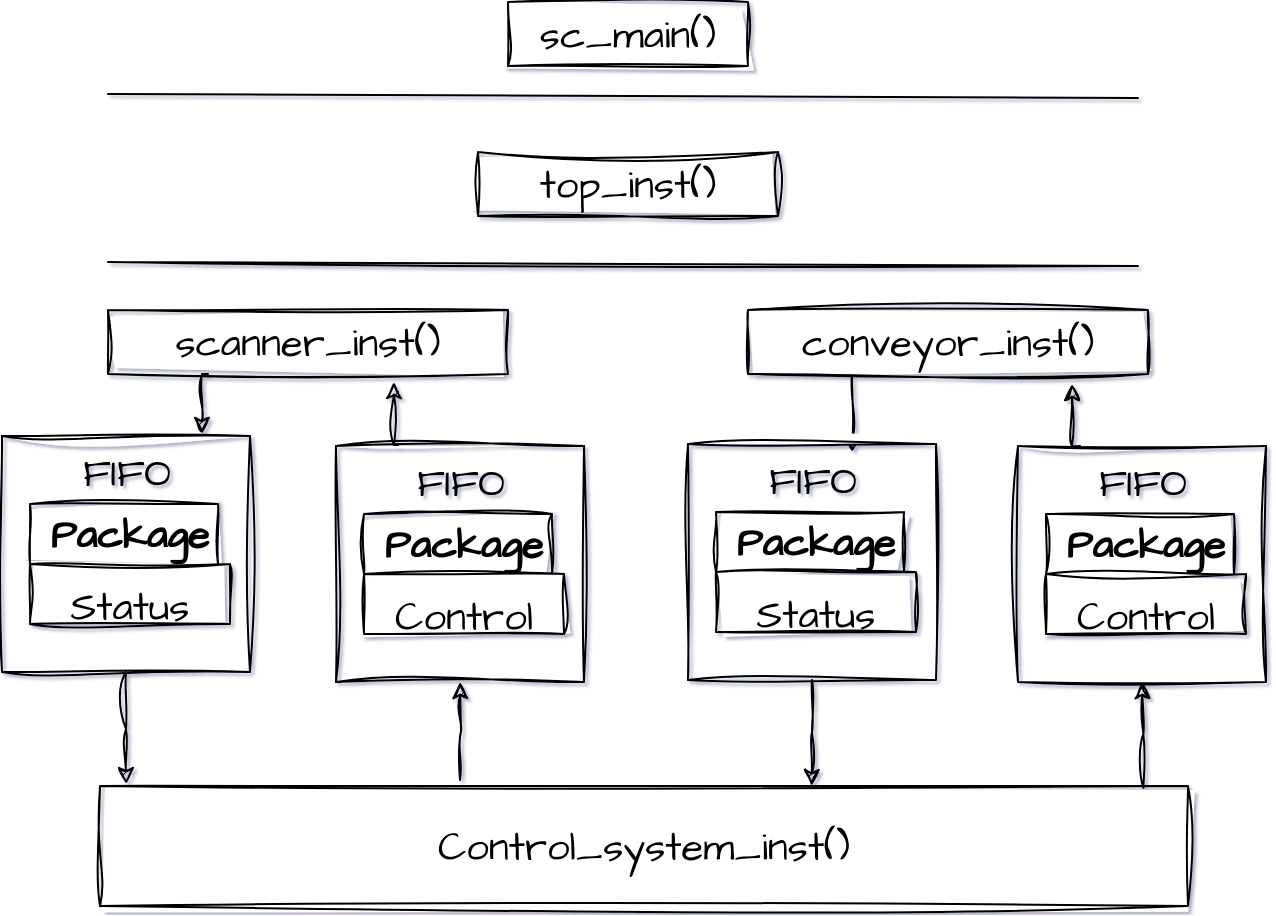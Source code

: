 <mxfile version="21.5.0" type="github">
  <diagram name="Page-1" id="2YBvvXClWsGukQMizWep">
    <mxGraphModel dx="2058" dy="1125" grid="0" gridSize="10" guides="1" tooltips="1" connect="1" arrows="1" fold="1" page="1" pageScale="1" pageWidth="850" pageHeight="1100" math="0" shadow="1">
      <root>
        <mxCell id="0" />
        <mxCell id="1" parent="0" />
        <mxCell id="r1EiKrxkLPuxWX9-A6J4-25" value="sc_main()" style="rounded=0;whiteSpace=wrap;html=1;sketch=1;hachureGap=4;jiggle=2;curveFitting=1;fontFamily=Architects Daughter;fontSource=https%3A%2F%2Ffonts.googleapis.com%2Fcss%3Ffamily%3DArchitects%2BDaughter;fontSize=20;" vertex="1" parent="1">
          <mxGeometry x="365" y="498" width="120" height="32" as="geometry" />
        </mxCell>
        <mxCell id="r1EiKrxkLPuxWX9-A6J4-26" value="&lt;div&gt;top_inst()&lt;/div&gt;" style="rounded=0;whiteSpace=wrap;html=1;sketch=1;hachureGap=4;jiggle=2;curveFitting=1;fontFamily=Architects Daughter;fontSource=https%3A%2F%2Ffonts.googleapis.com%2Fcss%3Ffamily%3DArchitects%2BDaughter;fontSize=20;" vertex="1" parent="1">
          <mxGeometry x="350" y="573" width="150" height="32" as="geometry" />
        </mxCell>
        <mxCell id="r1EiKrxkLPuxWX9-A6J4-56" style="edgeStyle=orthogonalEdgeStyle;rounded=0;sketch=1;hachureGap=4;jiggle=2;curveFitting=1;orthogonalLoop=1;jettySize=auto;html=1;exitX=0.25;exitY=1;exitDx=0;exitDy=0;entryX=1.113;entryY=-0.028;entryDx=0;entryDy=0;entryPerimeter=0;fontFamily=Architects Daughter;fontSource=https%3A%2F%2Ffonts.googleapis.com%2Fcss%3Ffamily%3DArchitects%2BDaughter;fontSize=16;" edge="1" parent="1" source="r1EiKrxkLPuxWX9-A6J4-28" target="r1EiKrxkLPuxWX9-A6J4-43">
          <mxGeometry relative="1" as="geometry" />
        </mxCell>
        <mxCell id="r1EiKrxkLPuxWX9-A6J4-28" value="scanner_inst()" style="rounded=0;whiteSpace=wrap;html=1;sketch=1;hachureGap=4;jiggle=2;curveFitting=1;fontFamily=Architects Daughter;fontSource=https%3A%2F%2Ffonts.googleapis.com%2Fcss%3Ffamily%3DArchitects%2BDaughter;fontSize=20;" vertex="1" parent="1">
          <mxGeometry x="165" y="652" width="200" height="32" as="geometry" />
        </mxCell>
        <mxCell id="r1EiKrxkLPuxWX9-A6J4-53" style="edgeStyle=orthogonalEdgeStyle;rounded=0;sketch=1;hachureGap=4;jiggle=2;curveFitting=1;orthogonalLoop=1;jettySize=auto;html=1;exitX=0.25;exitY=1;exitDx=0;exitDy=0;entryX=0.823;entryY=0.111;entryDx=0;entryDy=0;entryPerimeter=0;fontFamily=Architects Daughter;fontSource=https%3A%2F%2Ffonts.googleapis.com%2Fcss%3Ffamily%3DArchitects%2BDaughter;fontSize=16;" edge="1" parent="1" source="r1EiKrxkLPuxWX9-A6J4-29" target="r1EiKrxkLPuxWX9-A6J4-39">
          <mxGeometry relative="1" as="geometry" />
        </mxCell>
        <mxCell id="r1EiKrxkLPuxWX9-A6J4-29" value="conveyor_inst()" style="rounded=0;whiteSpace=wrap;html=1;sketch=1;hachureGap=4;jiggle=2;curveFitting=1;fontFamily=Architects Daughter;fontSource=https%3A%2F%2Ffonts.googleapis.com%2Fcss%3Ffamily%3DArchitects%2BDaughter;fontSize=20;" vertex="1" parent="1">
          <mxGeometry x="485" y="652" width="200" height="32" as="geometry" />
        </mxCell>
        <mxCell id="r1EiKrxkLPuxWX9-A6J4-51" style="edgeStyle=orthogonalEdgeStyle;rounded=0;sketch=1;hachureGap=4;jiggle=2;curveFitting=1;orthogonalLoop=1;jettySize=auto;html=1;exitX=0.5;exitY=1;exitDx=0;exitDy=0;entryX=0.654;entryY=0;entryDx=0;entryDy=0;entryPerimeter=0;fontFamily=Architects Daughter;fontSource=https%3A%2F%2Ffonts.googleapis.com%2Fcss%3Ffamily%3DArchitects%2BDaughter;fontSize=16;" edge="1" parent="1" source="r1EiKrxkLPuxWX9-A6J4-34" target="r1EiKrxkLPuxWX9-A6J4-48">
          <mxGeometry relative="1" as="geometry" />
        </mxCell>
        <mxCell id="r1EiKrxkLPuxWX9-A6J4-34" value="" style="swimlane;startSize=0;sketch=1;hachureGap=4;jiggle=2;curveFitting=1;fontFamily=Architects Daughter;fontSource=https%3A%2F%2Ffonts.googleapis.com%2Fcss%3Ffamily%3DArchitects%2BDaughter;fontSize=20;" vertex="1" parent="1">
          <mxGeometry x="455" y="719" width="124" height="118" as="geometry">
            <mxRectangle x="437" y="726" width="50" height="44" as="alternateBounds" />
          </mxGeometry>
        </mxCell>
        <mxCell id="r1EiKrxkLPuxWX9-A6J4-31" value="Package" style="shape=folder;fontStyle=1;tabWidth=110;tabHeight=30;tabPosition=left;html=1;boundedLbl=1;labelInHeader=1;container=1;collapsible=0;whiteSpace=wrap;sketch=1;hachureGap=4;jiggle=2;curveFitting=1;fontFamily=Architects Daughter;fontSource=https%3A%2F%2Ffonts.googleapis.com%2Fcss%3Ffamily%3DArchitects%2BDaughter;fontSize=20;" vertex="1" parent="r1EiKrxkLPuxWX9-A6J4-34">
          <mxGeometry x="14" y="34" width="100" height="60" as="geometry" />
        </mxCell>
        <mxCell id="r1EiKrxkLPuxWX9-A6J4-32" value="&lt;div&gt;Status&lt;/div&gt;" style="html=1;strokeColor=none;resizeWidth=1;resizeHeight=1;fillColor=none;part=1;connectable=0;allowArrows=0;deletable=0;whiteSpace=wrap;sketch=1;hachureGap=4;jiggle=2;curveFitting=1;fontFamily=Architects Daughter;fontSource=https%3A%2F%2Ffonts.googleapis.com%2Fcss%3Ffamily%3DArchitects%2BDaughter;fontSize=20;" vertex="1" parent="r1EiKrxkLPuxWX9-A6J4-31">
          <mxGeometry width="100" height="42" relative="1" as="geometry">
            <mxPoint y="30" as="offset" />
          </mxGeometry>
        </mxCell>
        <mxCell id="r1EiKrxkLPuxWX9-A6J4-39" value="FIFO" style="text;html=1;align=center;verticalAlign=middle;resizable=0;points=[];autosize=1;strokeColor=none;fillColor=none;fontSize=20;fontFamily=Architects Daughter;" vertex="1" parent="r1EiKrxkLPuxWX9-A6J4-34">
          <mxGeometry x="31" width="62" height="36" as="geometry" />
        </mxCell>
        <mxCell id="r1EiKrxkLPuxWX9-A6J4-54" style="edgeStyle=orthogonalEdgeStyle;rounded=0;sketch=1;hachureGap=4;jiggle=2;curveFitting=1;orthogonalLoop=1;jettySize=auto;html=1;exitX=0.25;exitY=0;exitDx=0;exitDy=0;entryX=0.81;entryY=1.156;entryDx=0;entryDy=0;entryPerimeter=0;fontFamily=Architects Daughter;fontSource=https%3A%2F%2Ffonts.googleapis.com%2Fcss%3Ffamily%3DArchitects%2BDaughter;fontSize=16;" edge="1" parent="1" source="r1EiKrxkLPuxWX9-A6J4-35" target="r1EiKrxkLPuxWX9-A6J4-29">
          <mxGeometry relative="1" as="geometry" />
        </mxCell>
        <mxCell id="r1EiKrxkLPuxWX9-A6J4-35" value="" style="swimlane;startSize=0;sketch=1;hachureGap=4;jiggle=2;curveFitting=1;fontFamily=Architects Daughter;fontSource=https%3A%2F%2Ffonts.googleapis.com%2Fcss%3Ffamily%3DArchitects%2BDaughter;fontSize=20;" vertex="1" parent="1">
          <mxGeometry x="620" y="720" width="124" height="118" as="geometry">
            <mxRectangle x="611" y="726" width="50" height="44" as="alternateBounds" />
          </mxGeometry>
        </mxCell>
        <mxCell id="r1EiKrxkLPuxWX9-A6J4-36" value="Package" style="shape=folder;fontStyle=1;tabWidth=110;tabHeight=30;tabPosition=left;html=1;boundedLbl=1;labelInHeader=1;container=1;collapsible=0;whiteSpace=wrap;sketch=1;hachureGap=4;jiggle=2;curveFitting=1;fontFamily=Architects Daughter;fontSource=https%3A%2F%2Ffonts.googleapis.com%2Fcss%3Ffamily%3DArchitects%2BDaughter;fontSize=20;" vertex="1" parent="r1EiKrxkLPuxWX9-A6J4-35">
          <mxGeometry x="14" y="34" width="100" height="60" as="geometry" />
        </mxCell>
        <mxCell id="r1EiKrxkLPuxWX9-A6J4-37" value="Control" style="html=1;strokeColor=none;resizeWidth=1;resizeHeight=1;fillColor=none;part=1;connectable=0;allowArrows=0;deletable=0;whiteSpace=wrap;sketch=1;hachureGap=4;jiggle=2;curveFitting=1;fontFamily=Architects Daughter;fontSource=https%3A%2F%2Ffonts.googleapis.com%2Fcss%3Ffamily%3DArchitects%2BDaughter;fontSize=20;" vertex="1" parent="r1EiKrxkLPuxWX9-A6J4-36">
          <mxGeometry width="100" height="42" relative="1" as="geometry">
            <mxPoint y="30" as="offset" />
          </mxGeometry>
        </mxCell>
        <mxCell id="r1EiKrxkLPuxWX9-A6J4-38" value="FIFO" style="text;html=1;align=center;verticalAlign=middle;resizable=0;points=[];autosize=1;strokeColor=none;fillColor=none;fontSize=20;fontFamily=Architects Daughter;" vertex="1" parent="r1EiKrxkLPuxWX9-A6J4-35">
          <mxGeometry x="31" width="62" height="36" as="geometry" />
        </mxCell>
        <mxCell id="r1EiKrxkLPuxWX9-A6J4-49" style="edgeStyle=orthogonalEdgeStyle;rounded=0;sketch=1;hachureGap=4;jiggle=2;curveFitting=1;orthogonalLoop=1;jettySize=auto;html=1;exitX=0.5;exitY=1;exitDx=0;exitDy=0;entryX=0.024;entryY=-0.017;entryDx=0;entryDy=0;entryPerimeter=0;fontFamily=Architects Daughter;fontSource=https%3A%2F%2Ffonts.googleapis.com%2Fcss%3Ffamily%3DArchitects%2BDaughter;fontSize=16;" edge="1" parent="1" source="r1EiKrxkLPuxWX9-A6J4-40" target="r1EiKrxkLPuxWX9-A6J4-48">
          <mxGeometry relative="1" as="geometry" />
        </mxCell>
        <mxCell id="r1EiKrxkLPuxWX9-A6J4-40" value="" style="swimlane;startSize=0;sketch=1;hachureGap=4;jiggle=2;curveFitting=1;fontFamily=Architects Daughter;fontSource=https%3A%2F%2Ffonts.googleapis.com%2Fcss%3Ffamily%3DArchitects%2BDaughter;fontSize=20;" vertex="1" parent="1">
          <mxGeometry x="112" y="715" width="124" height="118" as="geometry">
            <mxRectangle x="112" y="715" width="50" height="44" as="alternateBounds" />
          </mxGeometry>
        </mxCell>
        <mxCell id="r1EiKrxkLPuxWX9-A6J4-41" value="Package" style="shape=folder;fontStyle=1;tabWidth=110;tabHeight=30;tabPosition=left;html=1;boundedLbl=1;labelInHeader=1;container=1;collapsible=0;whiteSpace=wrap;sketch=1;hachureGap=4;jiggle=2;curveFitting=1;fontFamily=Architects Daughter;fontSource=https%3A%2F%2Ffonts.googleapis.com%2Fcss%3Ffamily%3DArchitects%2BDaughter;fontSize=20;" vertex="1" parent="r1EiKrxkLPuxWX9-A6J4-40">
          <mxGeometry x="14" y="34" width="100" height="60" as="geometry" />
        </mxCell>
        <mxCell id="r1EiKrxkLPuxWX9-A6J4-42" value="&lt;div&gt;Status&lt;/div&gt;" style="html=1;strokeColor=none;resizeWidth=1;resizeHeight=1;fillColor=none;part=1;connectable=0;allowArrows=0;deletable=0;whiteSpace=wrap;sketch=1;hachureGap=4;jiggle=2;curveFitting=1;fontFamily=Architects Daughter;fontSource=https%3A%2F%2Ffonts.googleapis.com%2Fcss%3Ffamily%3DArchitects%2BDaughter;fontSize=20;" vertex="1" parent="r1EiKrxkLPuxWX9-A6J4-41">
          <mxGeometry width="100" height="42" relative="1" as="geometry">
            <mxPoint y="30" as="offset" />
          </mxGeometry>
        </mxCell>
        <mxCell id="r1EiKrxkLPuxWX9-A6J4-43" value="FIFO" style="text;html=1;align=center;verticalAlign=middle;resizable=0;points=[];autosize=1;strokeColor=none;fillColor=none;fontSize=20;fontFamily=Architects Daughter;" vertex="1" parent="r1EiKrxkLPuxWX9-A6J4-40">
          <mxGeometry x="31" width="62" height="36" as="geometry" />
        </mxCell>
        <mxCell id="r1EiKrxkLPuxWX9-A6J4-55" style="edgeStyle=orthogonalEdgeStyle;rounded=0;sketch=1;hachureGap=4;jiggle=2;curveFitting=1;orthogonalLoop=1;jettySize=auto;html=1;exitX=0.25;exitY=0;exitDx=0;exitDy=0;entryX=0.715;entryY=1.125;entryDx=0;entryDy=0;entryPerimeter=0;fontFamily=Architects Daughter;fontSource=https%3A%2F%2Ffonts.googleapis.com%2Fcss%3Ffamily%3DArchitects%2BDaughter;fontSize=16;" edge="1" parent="1" source="r1EiKrxkLPuxWX9-A6J4-44" target="r1EiKrxkLPuxWX9-A6J4-28">
          <mxGeometry relative="1" as="geometry" />
        </mxCell>
        <mxCell id="r1EiKrxkLPuxWX9-A6J4-44" value="" style="swimlane;startSize=0;sketch=1;hachureGap=4;jiggle=2;curveFitting=1;fontFamily=Architects Daughter;fontSource=https%3A%2F%2Ffonts.googleapis.com%2Fcss%3Ffamily%3DArchitects%2BDaughter;fontSize=20;" vertex="1" parent="1">
          <mxGeometry x="279" y="720" width="124" height="118" as="geometry">
            <mxRectangle x="611" y="726" width="50" height="44" as="alternateBounds" />
          </mxGeometry>
        </mxCell>
        <mxCell id="r1EiKrxkLPuxWX9-A6J4-45" value="Package" style="shape=folder;fontStyle=1;tabWidth=110;tabHeight=30;tabPosition=left;html=1;boundedLbl=1;labelInHeader=1;container=1;collapsible=0;whiteSpace=wrap;sketch=1;hachureGap=4;jiggle=2;curveFitting=1;fontFamily=Architects Daughter;fontSource=https%3A%2F%2Ffonts.googleapis.com%2Fcss%3Ffamily%3DArchitects%2BDaughter;fontSize=20;" vertex="1" parent="r1EiKrxkLPuxWX9-A6J4-44">
          <mxGeometry x="14" y="34" width="100" height="60" as="geometry" />
        </mxCell>
        <mxCell id="r1EiKrxkLPuxWX9-A6J4-46" value="Control" style="html=1;strokeColor=none;resizeWidth=1;resizeHeight=1;fillColor=none;part=1;connectable=0;allowArrows=0;deletable=0;whiteSpace=wrap;sketch=1;hachureGap=4;jiggle=2;curveFitting=1;fontFamily=Architects Daughter;fontSource=https%3A%2F%2Ffonts.googleapis.com%2Fcss%3Ffamily%3DArchitects%2BDaughter;fontSize=20;" vertex="1" parent="r1EiKrxkLPuxWX9-A6J4-45">
          <mxGeometry width="100" height="42" relative="1" as="geometry">
            <mxPoint y="30" as="offset" />
          </mxGeometry>
        </mxCell>
        <mxCell id="r1EiKrxkLPuxWX9-A6J4-47" value="FIFO" style="text;html=1;align=center;verticalAlign=middle;resizable=0;points=[];autosize=1;strokeColor=none;fillColor=none;fontSize=20;fontFamily=Architects Daughter;" vertex="1" parent="r1EiKrxkLPuxWX9-A6J4-44">
          <mxGeometry x="31" width="62" height="36" as="geometry" />
        </mxCell>
        <mxCell id="r1EiKrxkLPuxWX9-A6J4-50" style="edgeStyle=orthogonalEdgeStyle;rounded=0;sketch=1;hachureGap=4;jiggle=2;curveFitting=1;orthogonalLoop=1;jettySize=auto;html=1;entryX=0.5;entryY=1;entryDx=0;entryDy=0;fontFamily=Architects Daughter;fontSource=https%3A%2F%2Ffonts.googleapis.com%2Fcss%3Ffamily%3DArchitects%2BDaughter;fontSize=16;" edge="1" parent="1" target="r1EiKrxkLPuxWX9-A6J4-44">
          <mxGeometry relative="1" as="geometry">
            <mxPoint x="341" y="887" as="sourcePoint" />
          </mxGeometry>
        </mxCell>
        <mxCell id="r1EiKrxkLPuxWX9-A6J4-52" style="edgeStyle=orthogonalEdgeStyle;rounded=0;sketch=1;hachureGap=4;jiggle=2;curveFitting=1;orthogonalLoop=1;jettySize=auto;html=1;exitX=0.959;exitY=0.017;exitDx=0;exitDy=0;entryX=0.5;entryY=1;entryDx=0;entryDy=0;fontFamily=Architects Daughter;fontSource=https%3A%2F%2Ffonts.googleapis.com%2Fcss%3Ffamily%3DArchitects%2BDaughter;fontSize=16;exitPerimeter=0;" edge="1" parent="1" source="r1EiKrxkLPuxWX9-A6J4-48" target="r1EiKrxkLPuxWX9-A6J4-35">
          <mxGeometry relative="1" as="geometry">
            <Array as="points">
              <mxPoint x="683" y="864" />
              <mxPoint x="682" y="864" />
            </Array>
          </mxGeometry>
        </mxCell>
        <mxCell id="r1EiKrxkLPuxWX9-A6J4-48" value="Control_system_inst()" style="rounded=0;whiteSpace=wrap;html=1;sketch=1;hachureGap=4;jiggle=2;curveFitting=1;fontFamily=Architects Daughter;fontSource=https%3A%2F%2Ffonts.googleapis.com%2Fcss%3Ffamily%3DArchitects%2BDaughter;fontSize=20;" vertex="1" parent="1">
          <mxGeometry x="161" y="890" width="544" height="60" as="geometry" />
        </mxCell>
        <mxCell id="r1EiKrxkLPuxWX9-A6J4-57" value="" style="endArrow=none;html=1;rounded=0;sketch=1;hachureGap=4;jiggle=2;curveFitting=1;fontFamily=Architects Daughter;fontSource=https%3A%2F%2Ffonts.googleapis.com%2Fcss%3Ffamily%3DArchitects%2BDaughter;fontSize=16;" edge="1" parent="1">
          <mxGeometry width="50" height="50" relative="1" as="geometry">
            <mxPoint x="165" y="544" as="sourcePoint" />
            <mxPoint x="680" y="546" as="targetPoint" />
          </mxGeometry>
        </mxCell>
        <mxCell id="r1EiKrxkLPuxWX9-A6J4-58" value="" style="endArrow=none;html=1;rounded=0;sketch=1;hachureGap=4;jiggle=2;curveFitting=1;fontFamily=Architects Daughter;fontSource=https%3A%2F%2Ffonts.googleapis.com%2Fcss%3Ffamily%3DArchitects%2BDaughter;fontSize=16;" edge="1" parent="1">
          <mxGeometry width="50" height="50" relative="1" as="geometry">
            <mxPoint x="165" y="628" as="sourcePoint" />
            <mxPoint x="680" y="630" as="targetPoint" />
          </mxGeometry>
        </mxCell>
      </root>
    </mxGraphModel>
  </diagram>
</mxfile>
